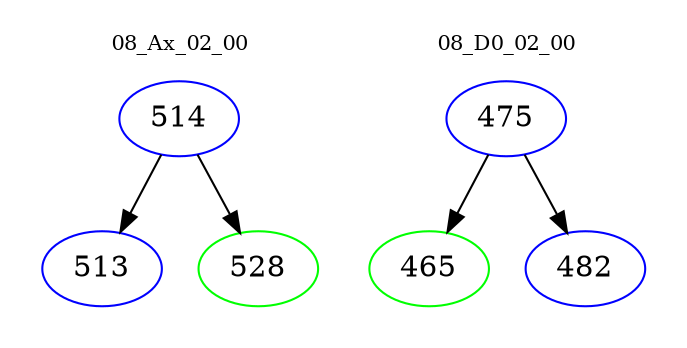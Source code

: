 digraph{
subgraph cluster_0 {
color = white
label = "08_Ax_02_00";
fontsize=10;
T0_514 [label="514", color="blue"]
T0_514 -> T0_513 [color="black"]
T0_513 [label="513", color="blue"]
T0_514 -> T0_528 [color="black"]
T0_528 [label="528", color="green"]
}
subgraph cluster_1 {
color = white
label = "08_D0_02_00";
fontsize=10;
T1_475 [label="475", color="blue"]
T1_475 -> T1_465 [color="black"]
T1_465 [label="465", color="green"]
T1_475 -> T1_482 [color="black"]
T1_482 [label="482", color="blue"]
}
}
